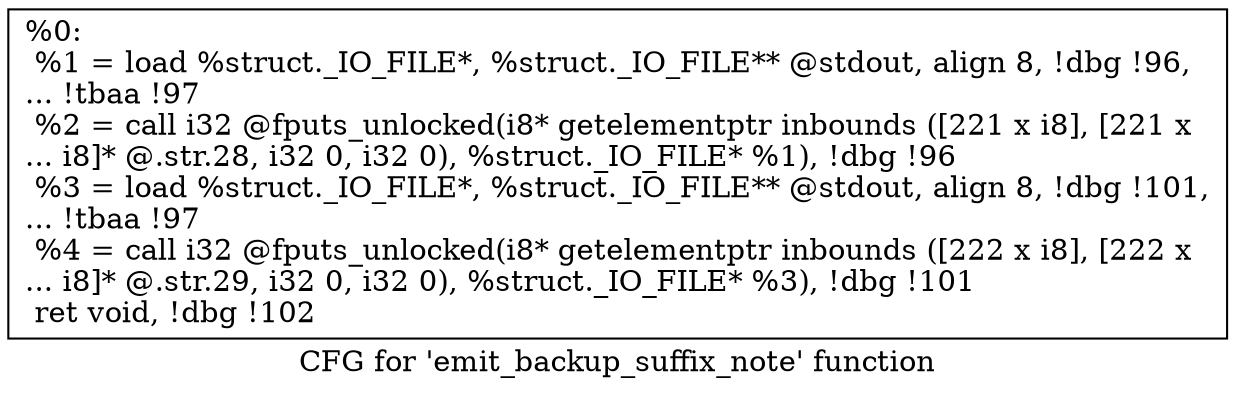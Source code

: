 digraph "CFG for 'emit_backup_suffix_note' function" {
	label="CFG for 'emit_backup_suffix_note' function";

	Node0x21ba5c0 [shape=record,label="{%0:\l  %1 = load %struct._IO_FILE*, %struct._IO_FILE** @stdout, align 8, !dbg !96,\l... !tbaa !97\l  %2 = call i32 @fputs_unlocked(i8* getelementptr inbounds ([221 x i8], [221 x\l... i8]* @.str.28, i32 0, i32 0), %struct._IO_FILE* %1), !dbg !96\l  %3 = load %struct._IO_FILE*, %struct._IO_FILE** @stdout, align 8, !dbg !101,\l... !tbaa !97\l  %4 = call i32 @fputs_unlocked(i8* getelementptr inbounds ([222 x i8], [222 x\l... i8]* @.str.29, i32 0, i32 0), %struct._IO_FILE* %3), !dbg !101\l  ret void, !dbg !102\l}"];
}
